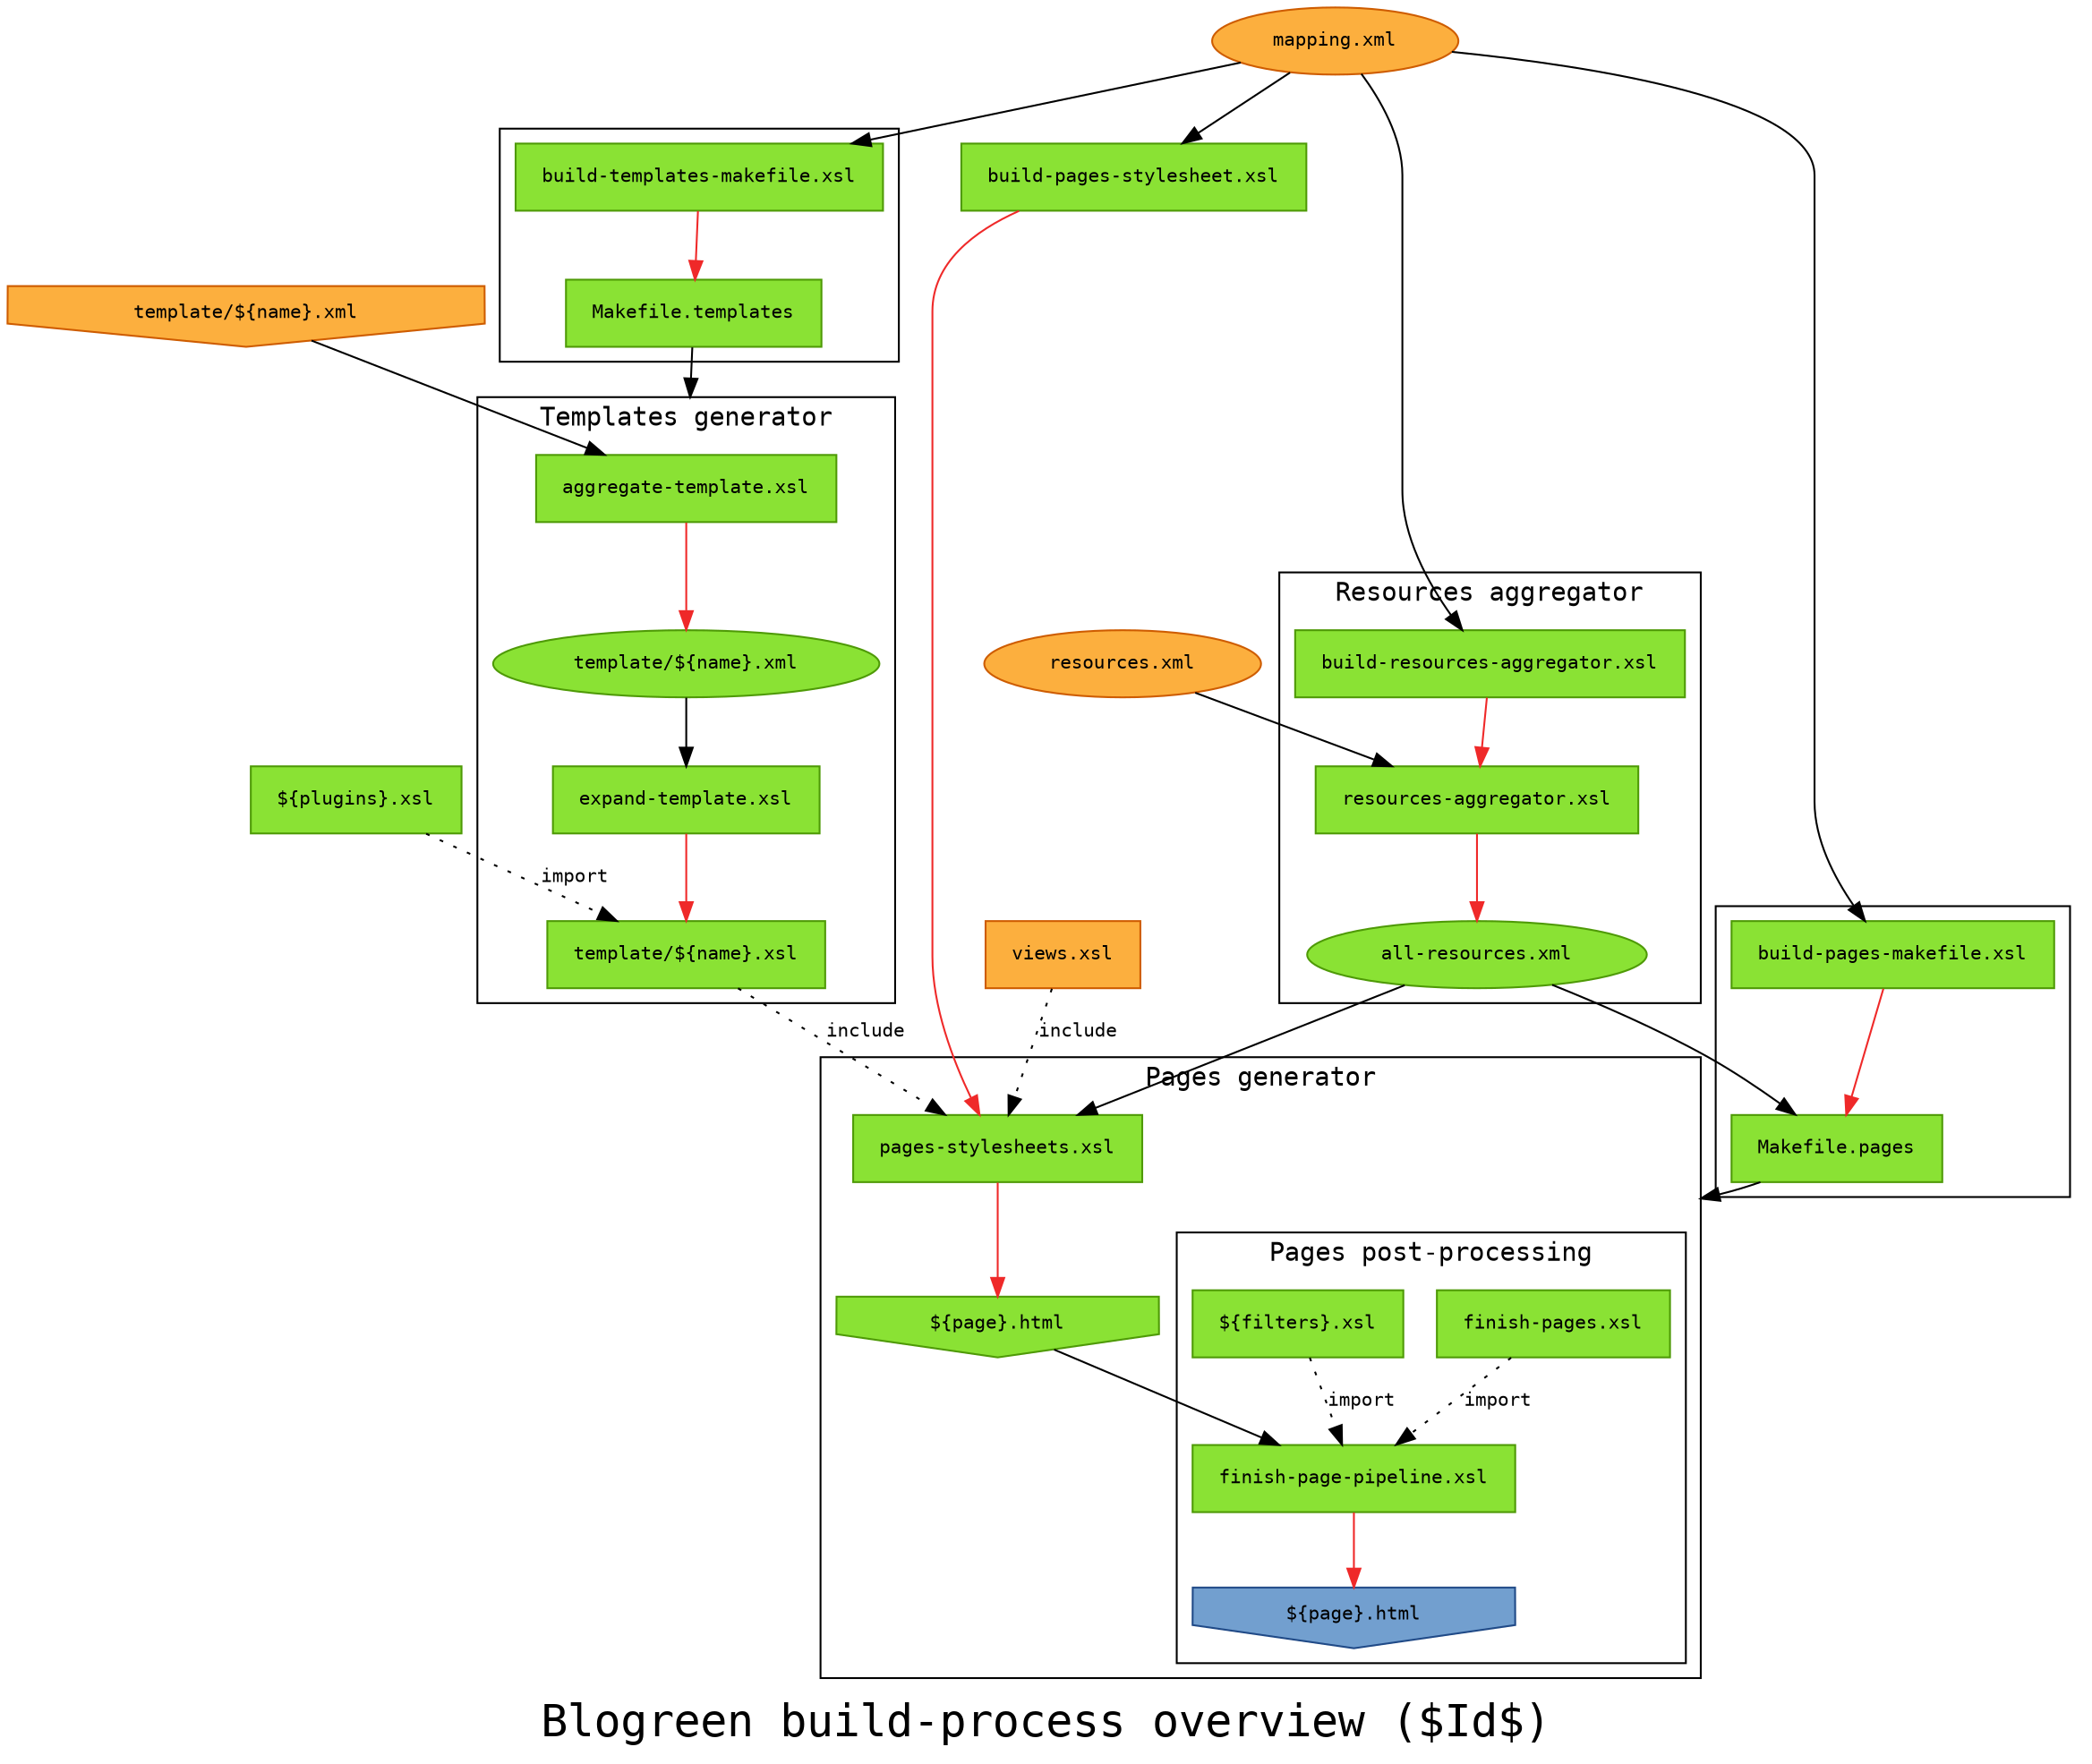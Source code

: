 /*
 * Describe the global process of generating pages.
 */
digraph Blogreen {
    compound=true;
    fontname=inconsolata;
    fontsize=14;
    node[fontname=inconsolata, fontsize=10, margin=".2, .1", style=filled, fillcolor="#8ae234", color="#4e9a06"];
    edge[fontname=inconsolata, fontsize=10];

    node[shape=box]
    res		[label="resources.xml", shape=ellipse, fillcolor="#fcaf3e", color="#ce5c00", URL="http://blogreen.org/TR/Resources", tooltip="Resources Namespace"];
    map		[label="mapping.xml",   shape=ellipse, fillcolor="#fcaf3e", color="#ce5c00", URL="http://blogreen.org/TR/Mapping",   tooltip="Mapping Namespace"];

    subgraph clusterPagesMakefile {
	bpm		[label="build-pages-makefile.xsl"];
	pm		[label="Makefile.pages"];
    }

    bps		[label="build-pages-stylesheet.xsl"];

    subgraph clusterTemplatesMakefile {
	btm		[label="build-templates-makefile.xsl"];
	tm		[label="Makefile.templates"];
    }

    srctmplxml		[label="template/${name}.xml", shape=invhouse, fillcolor="#fcaf3e", color="#ce5c00"];

    subgraph clusterTemplates {
	label = "Templates generator";
	shape=box;
	objtmplxml	[label="template/${name}.xml", shape=ellipse];
	objtmplxsl	[label="template/${name}.xsl"];

	at		[label="aggregate-template.xsl"];
	et		[label="expand-template.xsl"];

	at -> objtmplxml [color="#ef2929"];
	objtmplxml -> et;
	et -> objtmplxsl [color="#ef2929"];
    }
    srctmplxml -> at;

    plugins		[label="${plugins}.xsl"];
    plugins -> objtmplxsl [label=import, style=dotted];

    subgraph clusterResources {
	ra		[label="resources-aggregator.xsl"];
	bra		[label="build-resources-aggregator.xsl"];
	allres		[label="all-resources.xml", shape=ellipse];

	label = "Resources aggregator";
    }

    subgraph clusterPages {
	ps		[label="pages-stylesheets.xsl"];
	index		[label="${page}.html", shape=invhouse];

	subgraph clusterFo {
	    fp			[label="finish-pages.xsl"];
	    filters		[label="${filters}.xsl"];
	    fpp			[label="finish-page-pipeline.xsl"];
	    pindex		[label="${page}.html", shape=invhouse, fillcolor="#729fcf", color="#204a87"];

	    { fp; filters } -> fpp [label="import", style=dotted];

	    label = "Pages post-processing";
	}

	index -> fpp;

	label = "Pages generator";
    }

    views		[label="views.xsl", fillcolor="#fcaf3e", color="#ce5c00"];

    tm -> at [lhead=clusterTemplates];

    map -> bra;
    res -> ra;

    map -> bps;
    allres -> ps;
    {views; objtmplxsl} -> ps [label=include, style=dotted];

    map -> bpm;
    allres -> pm;

    map -> btm;

    pm -> index [lhead=clusterPages];

    {
	edge[color="#ef2929"];
	bra -> ra -> allres;
	bps -> ps -> index;
	bpm -> pm;
	btm -> tm;
	fpp -> pindex;
    }

    fontsize=24;
    label="Blogreen build-process overview ($Id$)";
}
